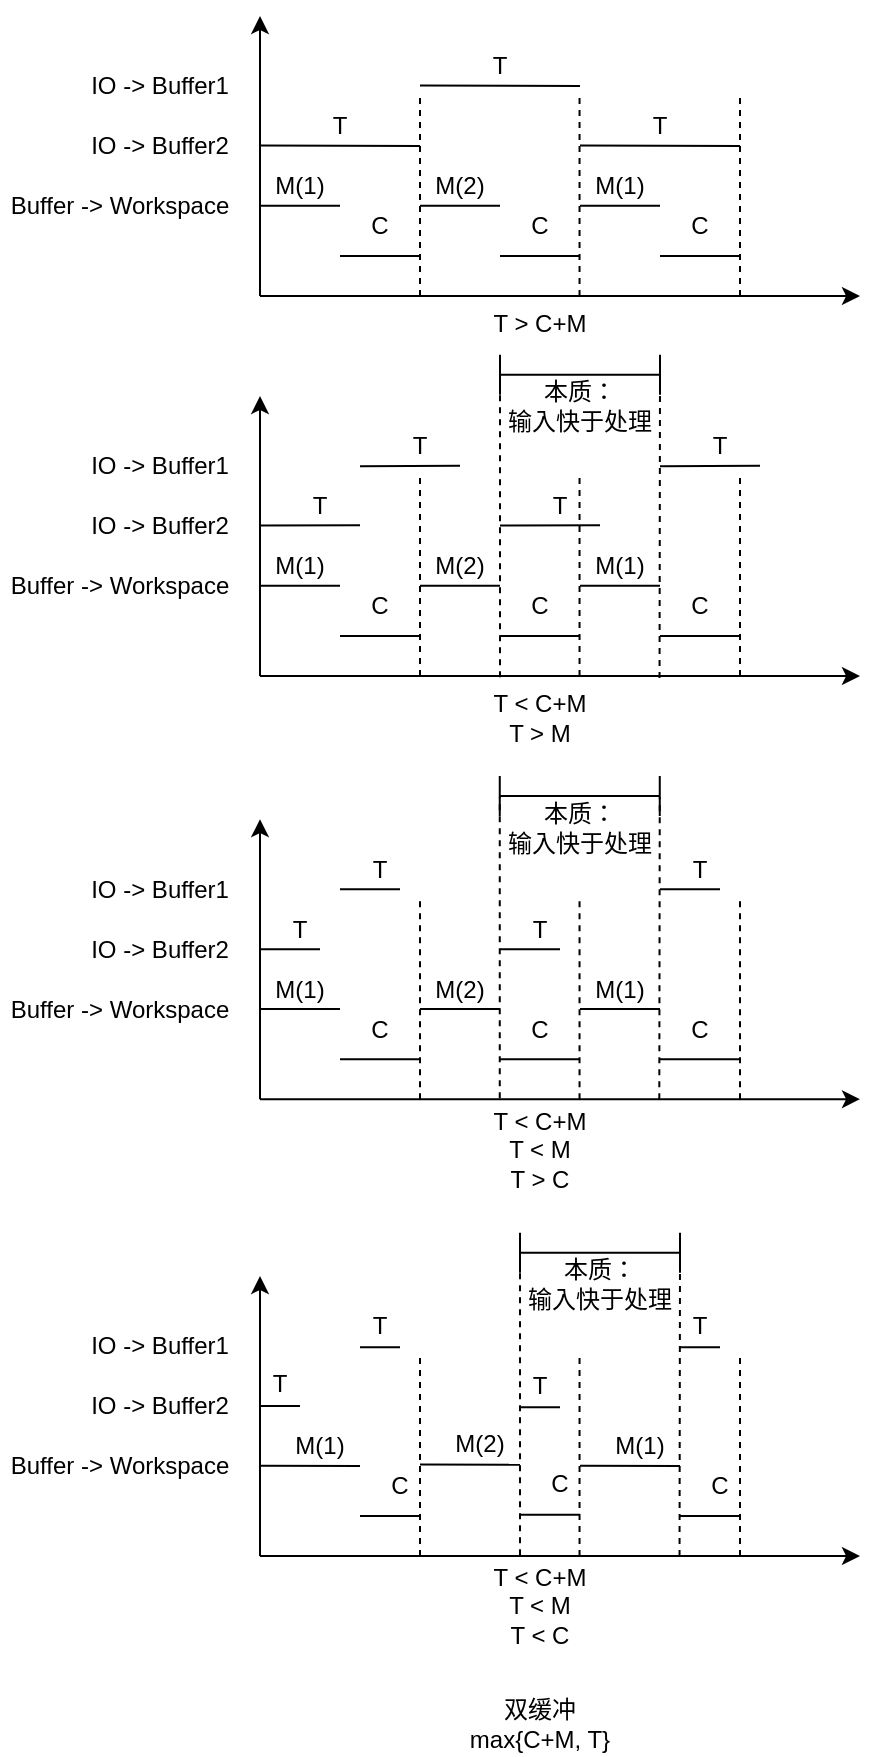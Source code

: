 <mxfile version="20.3.0" type="device"><diagram id="FZiAu3zYtkY4WjrwBZql" name="第 1 页"><mxGraphModel dx="981" dy="624" grid="1" gridSize="10" guides="1" tooltips="1" connect="1" arrows="1" fold="1" page="1" pageScale="1" pageWidth="827" pageHeight="1169" math="0" shadow="0"><root><mxCell id="0"/><mxCell id="1" parent="0"/><mxCell id="5mowgLC-6684kBjNGwz6-2" value="" style="endArrow=classic;html=1;rounded=0;" edge="1" parent="1"><mxGeometry width="50" height="50" relative="1" as="geometry"><mxPoint x="240" y="440" as="sourcePoint"/><mxPoint x="540" y="440" as="targetPoint"/></mxGeometry></mxCell><mxCell id="5mowgLC-6684kBjNGwz6-3" value="" style="endArrow=classic;html=1;rounded=0;" edge="1" parent="1"><mxGeometry width="50" height="50" relative="1" as="geometry"><mxPoint x="240" y="440" as="sourcePoint"/><mxPoint x="240" y="300" as="targetPoint"/></mxGeometry></mxCell><mxCell id="5mowgLC-6684kBjNGwz6-20" value="" style="endArrow=none;dashed=1;html=1;rounded=0;" edge="1" parent="1"><mxGeometry width="50" height="50" relative="1" as="geometry"><mxPoint x="320" y="440" as="sourcePoint"/><mxPoint x="320" y="340" as="targetPoint"/></mxGeometry></mxCell><mxCell id="5mowgLC-6684kBjNGwz6-21" value="" style="endArrow=none;dashed=1;html=1;rounded=0;" edge="1" parent="1"><mxGeometry width="50" height="50" relative="1" as="geometry"><mxPoint x="399.77" y="440" as="sourcePoint"/><mxPoint x="399.77" y="340" as="targetPoint"/></mxGeometry></mxCell><mxCell id="5mowgLC-6684kBjNGwz6-49" value="双缓冲&lt;br&gt;max{C+M, T}" style="text;html=1;strokeColor=none;fillColor=none;align=center;verticalAlign=middle;whiteSpace=wrap;rounded=0;" vertex="1" parent="1"><mxGeometry x="325" y="1139.43" width="110" height="30" as="geometry"/></mxCell><mxCell id="5mowgLC-6684kBjNGwz6-56" value="IO -&amp;gt; Buffer1" style="text;html=1;strokeColor=none;fillColor=none;align=center;verticalAlign=middle;whiteSpace=wrap;rounded=0;" vertex="1" parent="1"><mxGeometry x="150" y="320" width="80" height="30" as="geometry"/></mxCell><mxCell id="5mowgLC-6684kBjNGwz6-57" value="IO -&amp;gt; Buffer2" style="text;html=1;strokeColor=none;fillColor=none;align=center;verticalAlign=middle;whiteSpace=wrap;rounded=0;" vertex="1" parent="1"><mxGeometry x="150" y="350" width="80" height="30" as="geometry"/></mxCell><mxCell id="5mowgLC-6684kBjNGwz6-58" value="Buffer -&amp;gt; Workspace" style="text;html=1;strokeColor=none;fillColor=none;align=center;verticalAlign=middle;whiteSpace=wrap;rounded=0;" vertex="1" parent="1"><mxGeometry x="110" y="380" width="120" height="30" as="geometry"/></mxCell><mxCell id="5mowgLC-6684kBjNGwz6-59" value="" style="endArrow=none;html=1;rounded=0;" edge="1" parent="1"><mxGeometry width="50" height="50" relative="1" as="geometry"><mxPoint x="240" y="364.8" as="sourcePoint"/><mxPoint x="320" y="365" as="targetPoint"/></mxGeometry></mxCell><mxCell id="5mowgLC-6684kBjNGwz6-60" value="" style="endArrow=none;html=1;rounded=0;" edge="1" parent="1"><mxGeometry width="50" height="50" relative="1" as="geometry"><mxPoint x="240" y="394.88" as="sourcePoint"/><mxPoint x="280" y="394.88" as="targetPoint"/></mxGeometry></mxCell><mxCell id="5mowgLC-6684kBjNGwz6-61" value="" style="endArrow=none;html=1;rounded=0;" edge="1" parent="1"><mxGeometry width="50" height="50" relative="1" as="geometry"><mxPoint x="280" y="420.0" as="sourcePoint"/><mxPoint x="320" y="420.0" as="targetPoint"/></mxGeometry></mxCell><mxCell id="5mowgLC-6684kBjNGwz6-63" value="T" style="text;html=1;strokeColor=none;fillColor=none;align=center;verticalAlign=middle;whiteSpace=wrap;rounded=0;" vertex="1" parent="1"><mxGeometry x="270" y="340" width="20" height="30" as="geometry"/></mxCell><mxCell id="5mowgLC-6684kBjNGwz6-64" value="M(1)" style="text;html=1;strokeColor=none;fillColor=none;align=center;verticalAlign=middle;whiteSpace=wrap;rounded=0;" vertex="1" parent="1"><mxGeometry x="250" y="370" width="20" height="30" as="geometry"/></mxCell><mxCell id="5mowgLC-6684kBjNGwz6-65" value="C" style="text;html=1;strokeColor=none;fillColor=none;align=center;verticalAlign=middle;whiteSpace=wrap;rounded=0;" vertex="1" parent="1"><mxGeometry x="290" y="390" width="20" height="30" as="geometry"/></mxCell><mxCell id="5mowgLC-6684kBjNGwz6-66" value="" style="endArrow=none;html=1;rounded=0;" edge="1" parent="1"><mxGeometry width="50" height="50" relative="1" as="geometry"><mxPoint x="320" y="334.8" as="sourcePoint"/><mxPoint x="400" y="335" as="targetPoint"/></mxGeometry></mxCell><mxCell id="5mowgLC-6684kBjNGwz6-67" value="" style="endArrow=none;html=1;rounded=0;" edge="1" parent="1"><mxGeometry width="50" height="50" relative="1" as="geometry"><mxPoint x="320" y="394.88" as="sourcePoint"/><mxPoint x="360" y="394.88" as="targetPoint"/></mxGeometry></mxCell><mxCell id="5mowgLC-6684kBjNGwz6-68" value="" style="endArrow=none;html=1;rounded=0;" edge="1" parent="1"><mxGeometry width="50" height="50" relative="1" as="geometry"><mxPoint x="360" y="420" as="sourcePoint"/><mxPoint x="400" y="420" as="targetPoint"/></mxGeometry></mxCell><mxCell id="5mowgLC-6684kBjNGwz6-69" value="T" style="text;html=1;strokeColor=none;fillColor=none;align=center;verticalAlign=middle;whiteSpace=wrap;rounded=0;" vertex="1" parent="1"><mxGeometry x="350" y="310" width="20" height="30" as="geometry"/></mxCell><mxCell id="5mowgLC-6684kBjNGwz6-70" value="M(2)" style="text;html=1;strokeColor=none;fillColor=none;align=center;verticalAlign=middle;whiteSpace=wrap;rounded=0;" vertex="1" parent="1"><mxGeometry x="330" y="370" width="20" height="30" as="geometry"/></mxCell><mxCell id="5mowgLC-6684kBjNGwz6-71" value="C" style="text;html=1;strokeColor=none;fillColor=none;align=center;verticalAlign=middle;whiteSpace=wrap;rounded=0;" vertex="1" parent="1"><mxGeometry x="370" y="390" width="20" height="30" as="geometry"/></mxCell><mxCell id="5mowgLC-6684kBjNGwz6-72" value="" style="endArrow=none;dashed=1;html=1;rounded=0;" edge="1" parent="1"><mxGeometry width="50" height="50" relative="1" as="geometry"><mxPoint x="480" y="440" as="sourcePoint"/><mxPoint x="480" y="340" as="targetPoint"/></mxGeometry></mxCell><mxCell id="5mowgLC-6684kBjNGwz6-73" value="" style="endArrow=none;html=1;rounded=0;" edge="1" parent="1"><mxGeometry width="50" height="50" relative="1" as="geometry"><mxPoint x="400" y="364.8" as="sourcePoint"/><mxPoint x="480" y="365" as="targetPoint"/></mxGeometry></mxCell><mxCell id="5mowgLC-6684kBjNGwz6-74" value="" style="endArrow=none;html=1;rounded=0;" edge="1" parent="1"><mxGeometry width="50" height="50" relative="1" as="geometry"><mxPoint x="400" y="394.88" as="sourcePoint"/><mxPoint x="440" y="394.88" as="targetPoint"/></mxGeometry></mxCell><mxCell id="5mowgLC-6684kBjNGwz6-75" value="" style="endArrow=none;html=1;rounded=0;" edge="1" parent="1"><mxGeometry width="50" height="50" relative="1" as="geometry"><mxPoint x="440" y="420" as="sourcePoint"/><mxPoint x="480" y="420" as="targetPoint"/></mxGeometry></mxCell><mxCell id="5mowgLC-6684kBjNGwz6-76" value="T" style="text;html=1;strokeColor=none;fillColor=none;align=center;verticalAlign=middle;whiteSpace=wrap;rounded=0;" vertex="1" parent="1"><mxGeometry x="430" y="340" width="20" height="30" as="geometry"/></mxCell><mxCell id="5mowgLC-6684kBjNGwz6-77" value="M(1)" style="text;html=1;strokeColor=none;fillColor=none;align=center;verticalAlign=middle;whiteSpace=wrap;rounded=0;" vertex="1" parent="1"><mxGeometry x="410" y="370" width="20" height="30" as="geometry"/></mxCell><mxCell id="5mowgLC-6684kBjNGwz6-78" value="C" style="text;html=1;strokeColor=none;fillColor=none;align=center;verticalAlign=middle;whiteSpace=wrap;rounded=0;" vertex="1" parent="1"><mxGeometry x="450" y="390" width="20" height="30" as="geometry"/></mxCell><mxCell id="5mowgLC-6684kBjNGwz6-79" value="" style="endArrow=classic;html=1;rounded=0;" edge="1" parent="1"><mxGeometry width="50" height="50" relative="1" as="geometry"><mxPoint x="240" y="630.0" as="sourcePoint"/><mxPoint x="540" y="630.0" as="targetPoint"/></mxGeometry></mxCell><mxCell id="5mowgLC-6684kBjNGwz6-80" value="" style="endArrow=classic;html=1;rounded=0;" edge="1" parent="1"><mxGeometry width="50" height="50" relative="1" as="geometry"><mxPoint x="240" y="630.0" as="sourcePoint"/><mxPoint x="240" y="490" as="targetPoint"/></mxGeometry></mxCell><mxCell id="5mowgLC-6684kBjNGwz6-81" value="" style="endArrow=none;dashed=1;html=1;rounded=0;" edge="1" parent="1"><mxGeometry width="50" height="50" relative="1" as="geometry"><mxPoint x="320" y="630.0" as="sourcePoint"/><mxPoint x="320" y="530" as="targetPoint"/></mxGeometry></mxCell><mxCell id="5mowgLC-6684kBjNGwz6-82" value="" style="endArrow=none;dashed=1;html=1;rounded=0;" edge="1" parent="1"><mxGeometry width="50" height="50" relative="1" as="geometry"><mxPoint x="399.77" y="630.0" as="sourcePoint"/><mxPoint x="399.77" y="530" as="targetPoint"/></mxGeometry></mxCell><mxCell id="5mowgLC-6684kBjNGwz6-83" value="IO -&amp;gt; Buffer1" style="text;html=1;strokeColor=none;fillColor=none;align=center;verticalAlign=middle;whiteSpace=wrap;rounded=0;" vertex="1" parent="1"><mxGeometry x="150" y="510" width="80" height="30" as="geometry"/></mxCell><mxCell id="5mowgLC-6684kBjNGwz6-84" value="IO -&amp;gt; Buffer2" style="text;html=1;strokeColor=none;fillColor=none;align=center;verticalAlign=middle;whiteSpace=wrap;rounded=0;" vertex="1" parent="1"><mxGeometry x="150" y="540" width="80" height="30" as="geometry"/></mxCell><mxCell id="5mowgLC-6684kBjNGwz6-85" value="Buffer -&amp;gt; Workspace" style="text;html=1;strokeColor=none;fillColor=none;align=center;verticalAlign=middle;whiteSpace=wrap;rounded=0;" vertex="1" parent="1"><mxGeometry x="110" y="570.0" width="120" height="30" as="geometry"/></mxCell><mxCell id="5mowgLC-6684kBjNGwz6-86" value="" style="endArrow=none;html=1;rounded=0;" edge="1" parent="1"><mxGeometry width="50" height="50" relative="1" as="geometry"><mxPoint x="240" y="554.8" as="sourcePoint"/><mxPoint x="290" y="554.57" as="targetPoint"/></mxGeometry></mxCell><mxCell id="5mowgLC-6684kBjNGwz6-87" value="" style="endArrow=none;html=1;rounded=0;" edge="1" parent="1"><mxGeometry width="50" height="50" relative="1" as="geometry"><mxPoint x="240" y="584.88" as="sourcePoint"/><mxPoint x="280" y="584.88" as="targetPoint"/></mxGeometry></mxCell><mxCell id="5mowgLC-6684kBjNGwz6-88" value="" style="endArrow=none;html=1;rounded=0;" edge="1" parent="1"><mxGeometry width="50" height="50" relative="1" as="geometry"><mxPoint x="280" y="610.0" as="sourcePoint"/><mxPoint x="320" y="610.0" as="targetPoint"/></mxGeometry></mxCell><mxCell id="5mowgLC-6684kBjNGwz6-89" value="T" style="text;html=1;strokeColor=none;fillColor=none;align=center;verticalAlign=middle;whiteSpace=wrap;rounded=0;" vertex="1" parent="1"><mxGeometry x="260" y="530" width="20" height="30" as="geometry"/></mxCell><mxCell id="5mowgLC-6684kBjNGwz6-90" value="M(1)" style="text;html=1;strokeColor=none;fillColor=none;align=center;verticalAlign=middle;whiteSpace=wrap;rounded=0;" vertex="1" parent="1"><mxGeometry x="250" y="560.0" width="20" height="30" as="geometry"/></mxCell><mxCell id="5mowgLC-6684kBjNGwz6-91" value="C" style="text;html=1;strokeColor=none;fillColor=none;align=center;verticalAlign=middle;whiteSpace=wrap;rounded=0;" vertex="1" parent="1"><mxGeometry x="290" y="580.0" width="20" height="30" as="geometry"/></mxCell><mxCell id="5mowgLC-6684kBjNGwz6-93" value="" style="endArrow=none;html=1;rounded=0;" edge="1" parent="1"><mxGeometry width="50" height="50" relative="1" as="geometry"><mxPoint x="320" y="584.88" as="sourcePoint"/><mxPoint x="360" y="584.88" as="targetPoint"/></mxGeometry></mxCell><mxCell id="5mowgLC-6684kBjNGwz6-94" value="" style="endArrow=none;html=1;rounded=0;" edge="1" parent="1"><mxGeometry width="50" height="50" relative="1" as="geometry"><mxPoint x="360" y="610.0" as="sourcePoint"/><mxPoint x="400" y="610.0" as="targetPoint"/></mxGeometry></mxCell><mxCell id="5mowgLC-6684kBjNGwz6-95" value="T" style="text;html=1;strokeColor=none;fillColor=none;align=center;verticalAlign=middle;whiteSpace=wrap;rounded=0;" vertex="1" parent="1"><mxGeometry x="310" y="500" width="20" height="30" as="geometry"/></mxCell><mxCell id="5mowgLC-6684kBjNGwz6-96" value="M(2)" style="text;html=1;strokeColor=none;fillColor=none;align=center;verticalAlign=middle;whiteSpace=wrap;rounded=0;" vertex="1" parent="1"><mxGeometry x="330" y="560.0" width="20" height="30" as="geometry"/></mxCell><mxCell id="5mowgLC-6684kBjNGwz6-97" value="C" style="text;html=1;strokeColor=none;fillColor=none;align=center;verticalAlign=middle;whiteSpace=wrap;rounded=0;" vertex="1" parent="1"><mxGeometry x="370" y="580.0" width="20" height="30" as="geometry"/></mxCell><mxCell id="5mowgLC-6684kBjNGwz6-98" value="" style="endArrow=none;dashed=1;html=1;rounded=0;" edge="1" parent="1"><mxGeometry width="50" height="50" relative="1" as="geometry"><mxPoint x="480" y="630.0" as="sourcePoint"/><mxPoint x="480" y="530" as="targetPoint"/></mxGeometry></mxCell><mxCell id="5mowgLC-6684kBjNGwz6-100" value="" style="endArrow=none;html=1;rounded=0;" edge="1" parent="1"><mxGeometry width="50" height="50" relative="1" as="geometry"><mxPoint x="400" y="584.88" as="sourcePoint"/><mxPoint x="440" y="584.88" as="targetPoint"/></mxGeometry></mxCell><mxCell id="5mowgLC-6684kBjNGwz6-101" value="" style="endArrow=none;html=1;rounded=0;" edge="1" parent="1"><mxGeometry width="50" height="50" relative="1" as="geometry"><mxPoint x="440" y="610.0" as="sourcePoint"/><mxPoint x="480" y="610.0" as="targetPoint"/></mxGeometry></mxCell><mxCell id="5mowgLC-6684kBjNGwz6-103" value="M(1)" style="text;html=1;strokeColor=none;fillColor=none;align=center;verticalAlign=middle;whiteSpace=wrap;rounded=0;" vertex="1" parent="1"><mxGeometry x="410" y="560.0" width="20" height="30" as="geometry"/></mxCell><mxCell id="5mowgLC-6684kBjNGwz6-104" value="C" style="text;html=1;strokeColor=none;fillColor=none;align=center;verticalAlign=middle;whiteSpace=wrap;rounded=0;" vertex="1" parent="1"><mxGeometry x="450" y="580.0" width="20" height="30" as="geometry"/></mxCell><mxCell id="5mowgLC-6684kBjNGwz6-105" value="" style="endArrow=none;html=1;rounded=0;" edge="1" parent="1"><mxGeometry width="50" height="50" relative="1" as="geometry"><mxPoint x="290" y="525.11" as="sourcePoint"/><mxPoint x="340" y="524.88" as="targetPoint"/></mxGeometry></mxCell><mxCell id="5mowgLC-6684kBjNGwz6-106" value="" style="endArrow=none;html=1;rounded=0;" edge="1" parent="1"><mxGeometry width="50" height="50" relative="1" as="geometry"><mxPoint x="360" y="554.8" as="sourcePoint"/><mxPoint x="410" y="554.57" as="targetPoint"/></mxGeometry></mxCell><mxCell id="5mowgLC-6684kBjNGwz6-107" value="T" style="text;html=1;strokeColor=none;fillColor=none;align=center;verticalAlign=middle;whiteSpace=wrap;rounded=0;" vertex="1" parent="1"><mxGeometry x="380" y="530" width="20" height="30" as="geometry"/></mxCell><mxCell id="5mowgLC-6684kBjNGwz6-108" value="T" style="text;html=1;strokeColor=none;fillColor=none;align=center;verticalAlign=middle;whiteSpace=wrap;rounded=0;" vertex="1" parent="1"><mxGeometry x="460" y="500" width="20" height="30" as="geometry"/></mxCell><mxCell id="5mowgLC-6684kBjNGwz6-109" value="" style="endArrow=none;html=1;rounded=0;" edge="1" parent="1"><mxGeometry width="50" height="50" relative="1" as="geometry"><mxPoint x="440" y="525.11" as="sourcePoint"/><mxPoint x="490" y="524.88" as="targetPoint"/></mxGeometry></mxCell><mxCell id="5mowgLC-6684kBjNGwz6-110" value="" style="endArrow=classic;html=1;rounded=0;" edge="1" parent="1"><mxGeometry width="50" height="50" relative="1" as="geometry"><mxPoint x="240" y="841.57" as="sourcePoint"/><mxPoint x="540" y="841.57" as="targetPoint"/></mxGeometry></mxCell><mxCell id="5mowgLC-6684kBjNGwz6-111" value="" style="endArrow=classic;html=1;rounded=0;" edge="1" parent="1"><mxGeometry width="50" height="50" relative="1" as="geometry"><mxPoint x="240" y="841.57" as="sourcePoint"/><mxPoint x="240" y="701.57" as="targetPoint"/></mxGeometry></mxCell><mxCell id="5mowgLC-6684kBjNGwz6-112" value="" style="endArrow=none;dashed=1;html=1;rounded=0;" edge="1" parent="1"><mxGeometry width="50" height="50" relative="1" as="geometry"><mxPoint x="320" y="841.57" as="sourcePoint"/><mxPoint x="320" y="741.57" as="targetPoint"/></mxGeometry></mxCell><mxCell id="5mowgLC-6684kBjNGwz6-113" value="" style="endArrow=none;dashed=1;html=1;rounded=0;" edge="1" parent="1"><mxGeometry width="50" height="50" relative="1" as="geometry"><mxPoint x="399.77" y="841.57" as="sourcePoint"/><mxPoint x="399.77" y="741.57" as="targetPoint"/></mxGeometry></mxCell><mxCell id="5mowgLC-6684kBjNGwz6-114" value="IO -&amp;gt; Buffer1" style="text;html=1;strokeColor=none;fillColor=none;align=center;verticalAlign=middle;whiteSpace=wrap;rounded=0;" vertex="1" parent="1"><mxGeometry x="150" y="721.57" width="80" height="30" as="geometry"/></mxCell><mxCell id="5mowgLC-6684kBjNGwz6-115" value="IO -&amp;gt; Buffer2" style="text;html=1;strokeColor=none;fillColor=none;align=center;verticalAlign=middle;whiteSpace=wrap;rounded=0;" vertex="1" parent="1"><mxGeometry x="150" y="751.57" width="80" height="30" as="geometry"/></mxCell><mxCell id="5mowgLC-6684kBjNGwz6-116" value="Buffer -&amp;gt; Workspace" style="text;html=1;strokeColor=none;fillColor=none;align=center;verticalAlign=middle;whiteSpace=wrap;rounded=0;" vertex="1" parent="1"><mxGeometry x="110" y="781.57" width="120" height="30" as="geometry"/></mxCell><mxCell id="5mowgLC-6684kBjNGwz6-117" value="" style="endArrow=none;html=1;rounded=0;" edge="1" parent="1"><mxGeometry width="50" height="50" relative="1" as="geometry"><mxPoint x="240" y="766.57" as="sourcePoint"/><mxPoint x="270" y="766.57" as="targetPoint"/></mxGeometry></mxCell><mxCell id="5mowgLC-6684kBjNGwz6-118" value="" style="endArrow=none;html=1;rounded=0;" edge="1" parent="1"><mxGeometry width="50" height="50" relative="1" as="geometry"><mxPoint x="240" y="796.45" as="sourcePoint"/><mxPoint x="280" y="796.45" as="targetPoint"/></mxGeometry></mxCell><mxCell id="5mowgLC-6684kBjNGwz6-119" value="" style="endArrow=none;html=1;rounded=0;" edge="1" parent="1"><mxGeometry width="50" height="50" relative="1" as="geometry"><mxPoint x="280" y="821.57" as="sourcePoint"/><mxPoint x="320" y="821.57" as="targetPoint"/></mxGeometry></mxCell><mxCell id="5mowgLC-6684kBjNGwz6-120" value="T" style="text;html=1;strokeColor=none;fillColor=none;align=center;verticalAlign=middle;whiteSpace=wrap;rounded=0;" vertex="1" parent="1"><mxGeometry x="250" y="741.57" width="20" height="30" as="geometry"/></mxCell><mxCell id="5mowgLC-6684kBjNGwz6-121" value="M(1)" style="text;html=1;strokeColor=none;fillColor=none;align=center;verticalAlign=middle;whiteSpace=wrap;rounded=0;" vertex="1" parent="1"><mxGeometry x="250" y="771.57" width="20" height="30" as="geometry"/></mxCell><mxCell id="5mowgLC-6684kBjNGwz6-122" value="C" style="text;html=1;strokeColor=none;fillColor=none;align=center;verticalAlign=middle;whiteSpace=wrap;rounded=0;" vertex="1" parent="1"><mxGeometry x="290" y="791.57" width="20" height="30" as="geometry"/></mxCell><mxCell id="5mowgLC-6684kBjNGwz6-123" value="" style="endArrow=none;html=1;rounded=0;" edge="1" parent="1"><mxGeometry width="50" height="50" relative="1" as="geometry"><mxPoint x="320" y="796.45" as="sourcePoint"/><mxPoint x="360" y="796.45" as="targetPoint"/></mxGeometry></mxCell><mxCell id="5mowgLC-6684kBjNGwz6-124" value="" style="endArrow=none;html=1;rounded=0;" edge="1" parent="1"><mxGeometry width="50" height="50" relative="1" as="geometry"><mxPoint x="360" y="821.57" as="sourcePoint"/><mxPoint x="400" y="821.57" as="targetPoint"/></mxGeometry></mxCell><mxCell id="5mowgLC-6684kBjNGwz6-126" value="M(2)" style="text;html=1;strokeColor=none;fillColor=none;align=center;verticalAlign=middle;whiteSpace=wrap;rounded=0;" vertex="1" parent="1"><mxGeometry x="330" y="771.57" width="20" height="30" as="geometry"/></mxCell><mxCell id="5mowgLC-6684kBjNGwz6-127" value="C" style="text;html=1;strokeColor=none;fillColor=none;align=center;verticalAlign=middle;whiteSpace=wrap;rounded=0;" vertex="1" parent="1"><mxGeometry x="370" y="791.57" width="20" height="30" as="geometry"/></mxCell><mxCell id="5mowgLC-6684kBjNGwz6-128" value="" style="endArrow=none;dashed=1;html=1;rounded=0;" edge="1" parent="1"><mxGeometry width="50" height="50" relative="1" as="geometry"><mxPoint x="480" y="841.57" as="sourcePoint"/><mxPoint x="480" y="741.57" as="targetPoint"/></mxGeometry></mxCell><mxCell id="5mowgLC-6684kBjNGwz6-129" value="" style="endArrow=none;html=1;rounded=0;" edge="1" parent="1"><mxGeometry width="50" height="50" relative="1" as="geometry"><mxPoint x="400" y="796.45" as="sourcePoint"/><mxPoint x="440" y="796.45" as="targetPoint"/></mxGeometry></mxCell><mxCell id="5mowgLC-6684kBjNGwz6-130" value="" style="endArrow=none;html=1;rounded=0;" edge="1" parent="1"><mxGeometry width="50" height="50" relative="1" as="geometry"><mxPoint x="440" y="821.57" as="sourcePoint"/><mxPoint x="480" y="821.57" as="targetPoint"/></mxGeometry></mxCell><mxCell id="5mowgLC-6684kBjNGwz6-131" value="M(1)" style="text;html=1;strokeColor=none;fillColor=none;align=center;verticalAlign=middle;whiteSpace=wrap;rounded=0;" vertex="1" parent="1"><mxGeometry x="410" y="771.57" width="20" height="30" as="geometry"/></mxCell><mxCell id="5mowgLC-6684kBjNGwz6-132" value="C" style="text;html=1;strokeColor=none;fillColor=none;align=center;verticalAlign=middle;whiteSpace=wrap;rounded=0;" vertex="1" parent="1"><mxGeometry x="450" y="791.57" width="20" height="30" as="geometry"/></mxCell><mxCell id="5mowgLC-6684kBjNGwz6-138" value="" style="endArrow=none;html=1;rounded=0;" edge="1" parent="1"><mxGeometry width="50" height="50" relative="1" as="geometry"><mxPoint x="280" y="736.57" as="sourcePoint"/><mxPoint x="310" y="736.57" as="targetPoint"/></mxGeometry></mxCell><mxCell id="5mowgLC-6684kBjNGwz6-139" value="T" style="text;html=1;strokeColor=none;fillColor=none;align=center;verticalAlign=middle;whiteSpace=wrap;rounded=0;" vertex="1" parent="1"><mxGeometry x="290" y="711.57" width="20" height="30" as="geometry"/></mxCell><mxCell id="5mowgLC-6684kBjNGwz6-142" value="" style="endArrow=none;html=1;rounded=0;" edge="1" parent="1"><mxGeometry width="50" height="50" relative="1" as="geometry"><mxPoint x="360" y="766.57" as="sourcePoint"/><mxPoint x="390" y="766.57" as="targetPoint"/></mxGeometry></mxCell><mxCell id="5mowgLC-6684kBjNGwz6-143" value="T" style="text;html=1;strokeColor=none;fillColor=none;align=center;verticalAlign=middle;whiteSpace=wrap;rounded=0;" vertex="1" parent="1"><mxGeometry x="370" y="741.57" width="20" height="30" as="geometry"/></mxCell><mxCell id="5mowgLC-6684kBjNGwz6-144" value="" style="endArrow=none;html=1;rounded=0;" edge="1" parent="1"><mxGeometry width="50" height="50" relative="1" as="geometry"><mxPoint x="440" y="736.57" as="sourcePoint"/><mxPoint x="470" y="736.57" as="targetPoint"/></mxGeometry></mxCell><mxCell id="5mowgLC-6684kBjNGwz6-145" value="T" style="text;html=1;strokeColor=none;fillColor=none;align=center;verticalAlign=middle;whiteSpace=wrap;rounded=0;" vertex="1" parent="1"><mxGeometry x="450" y="711.57" width="20" height="30" as="geometry"/></mxCell><mxCell id="5mowgLC-6684kBjNGwz6-146" value="T &amp;gt; C+M" style="text;html=1;strokeColor=none;fillColor=none;align=center;verticalAlign=middle;whiteSpace=wrap;rounded=0;" vertex="1" parent="1"><mxGeometry x="350" y="439.43" width="60" height="30" as="geometry"/></mxCell><mxCell id="5mowgLC-6684kBjNGwz6-147" value="T &amp;lt; C+M&lt;br&gt;T &amp;gt; M" style="text;html=1;strokeColor=none;fillColor=none;align=center;verticalAlign=middle;whiteSpace=wrap;rounded=0;" vertex="1" parent="1"><mxGeometry x="350" y="630.57" width="60" height="40" as="geometry"/></mxCell><mxCell id="5mowgLC-6684kBjNGwz6-148" value="T &amp;lt; C+M&lt;br&gt;T &amp;lt; M&lt;br&gt;T &amp;gt; C" style="text;html=1;strokeColor=none;fillColor=none;align=center;verticalAlign=middle;whiteSpace=wrap;rounded=0;" vertex="1" parent="1"><mxGeometry x="350" y="841.57" width="60" height="50" as="geometry"/></mxCell><mxCell id="5mowgLC-6684kBjNGwz6-149" value="" style="endArrow=classic;html=1;rounded=0;" edge="1" parent="1"><mxGeometry width="50" height="50" relative="1" as="geometry"><mxPoint x="240" y="1070.0" as="sourcePoint"/><mxPoint x="540" y="1070.0" as="targetPoint"/></mxGeometry></mxCell><mxCell id="5mowgLC-6684kBjNGwz6-150" value="" style="endArrow=classic;html=1;rounded=0;" edge="1" parent="1"><mxGeometry width="50" height="50" relative="1" as="geometry"><mxPoint x="240" y="1070.0" as="sourcePoint"/><mxPoint x="240" y="930" as="targetPoint"/></mxGeometry></mxCell><mxCell id="5mowgLC-6684kBjNGwz6-151" value="" style="endArrow=none;dashed=1;html=1;rounded=0;" edge="1" parent="1"><mxGeometry width="50" height="50" relative="1" as="geometry"><mxPoint x="320" y="1070.0" as="sourcePoint"/><mxPoint x="320" y="970" as="targetPoint"/></mxGeometry></mxCell><mxCell id="5mowgLC-6684kBjNGwz6-152" value="" style="endArrow=none;dashed=1;html=1;rounded=0;" edge="1" parent="1"><mxGeometry width="50" height="50" relative="1" as="geometry"><mxPoint x="399.77" y="1070.0" as="sourcePoint"/><mxPoint x="399.77" y="970" as="targetPoint"/></mxGeometry></mxCell><mxCell id="5mowgLC-6684kBjNGwz6-153" value="IO -&amp;gt; Buffer1" style="text;html=1;strokeColor=none;fillColor=none;align=center;verticalAlign=middle;whiteSpace=wrap;rounded=0;" vertex="1" parent="1"><mxGeometry x="150" y="950" width="80" height="30" as="geometry"/></mxCell><mxCell id="5mowgLC-6684kBjNGwz6-154" value="IO -&amp;gt; Buffer2" style="text;html=1;strokeColor=none;fillColor=none;align=center;verticalAlign=middle;whiteSpace=wrap;rounded=0;" vertex="1" parent="1"><mxGeometry x="150" y="980" width="80" height="30" as="geometry"/></mxCell><mxCell id="5mowgLC-6684kBjNGwz6-155" value="Buffer -&amp;gt; Workspace" style="text;html=1;strokeColor=none;fillColor=none;align=center;verticalAlign=middle;whiteSpace=wrap;rounded=0;" vertex="1" parent="1"><mxGeometry x="110" y="1010" width="120" height="30" as="geometry"/></mxCell><mxCell id="5mowgLC-6684kBjNGwz6-156" value="" style="endArrow=none;html=1;rounded=0;" edge="1" parent="1"><mxGeometry width="50" height="50" relative="1" as="geometry"><mxPoint x="240" y="995" as="sourcePoint"/><mxPoint x="260" y="995" as="targetPoint"/></mxGeometry></mxCell><mxCell id="5mowgLC-6684kBjNGwz6-157" value="" style="endArrow=none;html=1;rounded=0;" edge="1" parent="1"><mxGeometry width="50" height="50" relative="1" as="geometry"><mxPoint x="240" y="1024.88" as="sourcePoint"/><mxPoint x="290" y="1025" as="targetPoint"/></mxGeometry></mxCell><mxCell id="5mowgLC-6684kBjNGwz6-158" value="" style="endArrow=none;html=1;rounded=0;" edge="1" parent="1"><mxGeometry width="50" height="50" relative="1" as="geometry"><mxPoint x="290" y="1050" as="sourcePoint"/><mxPoint x="320" y="1050" as="targetPoint"/></mxGeometry></mxCell><mxCell id="5mowgLC-6684kBjNGwz6-159" value="T" style="text;html=1;strokeColor=none;fillColor=none;align=center;verticalAlign=middle;whiteSpace=wrap;rounded=0;" vertex="1" parent="1"><mxGeometry x="240" y="969.34" width="20" height="30" as="geometry"/></mxCell><mxCell id="5mowgLC-6684kBjNGwz6-160" value="M(1)" style="text;html=1;strokeColor=none;fillColor=none;align=center;verticalAlign=middle;whiteSpace=wrap;rounded=0;" vertex="1" parent="1"><mxGeometry x="260" y="1000" width="20" height="30" as="geometry"/></mxCell><mxCell id="5mowgLC-6684kBjNGwz6-161" value="C" style="text;html=1;strokeColor=none;fillColor=none;align=center;verticalAlign=middle;whiteSpace=wrap;rounded=0;" vertex="1" parent="1"><mxGeometry x="300" y="1019.67" width="20" height="30" as="geometry"/></mxCell><mxCell id="5mowgLC-6684kBjNGwz6-166" value="" style="endArrow=none;dashed=1;html=1;rounded=0;" edge="1" parent="1"><mxGeometry width="50" height="50" relative="1" as="geometry"><mxPoint x="480" y="1070.0" as="sourcePoint"/><mxPoint x="480" y="970" as="targetPoint"/></mxGeometry></mxCell><mxCell id="5mowgLC-6684kBjNGwz6-177" value="T &amp;lt; C+M&lt;br&gt;T &amp;lt; M&lt;br&gt;T &amp;lt; C" style="text;html=1;strokeColor=none;fillColor=none;align=center;verticalAlign=middle;whiteSpace=wrap;rounded=0;" vertex="1" parent="1"><mxGeometry x="350" y="1070.0" width="60" height="50" as="geometry"/></mxCell><mxCell id="5mowgLC-6684kBjNGwz6-186" value="" style="endArrow=none;html=1;rounded=0;" edge="1" parent="1"><mxGeometry width="50" height="50" relative="1" as="geometry"><mxPoint x="320" y="1024.22" as="sourcePoint"/><mxPoint x="370" y="1024.34" as="targetPoint"/></mxGeometry></mxCell><mxCell id="5mowgLC-6684kBjNGwz6-187" value="" style="endArrow=none;html=1;rounded=0;" edge="1" parent="1"><mxGeometry width="50" height="50" relative="1" as="geometry"><mxPoint x="370" y="1049.34" as="sourcePoint"/><mxPoint x="400" y="1049.34" as="targetPoint"/></mxGeometry></mxCell><mxCell id="5mowgLC-6684kBjNGwz6-188" value="M(2)" style="text;html=1;strokeColor=none;fillColor=none;align=center;verticalAlign=middle;whiteSpace=wrap;rounded=0;" vertex="1" parent="1"><mxGeometry x="340" y="999.34" width="20" height="30" as="geometry"/></mxCell><mxCell id="5mowgLC-6684kBjNGwz6-189" value="C" style="text;html=1;strokeColor=none;fillColor=none;align=center;verticalAlign=middle;whiteSpace=wrap;rounded=0;" vertex="1" parent="1"><mxGeometry x="380" y="1019.01" width="20" height="30" as="geometry"/></mxCell><mxCell id="5mowgLC-6684kBjNGwz6-190" value="" style="endArrow=none;html=1;rounded=0;" edge="1" parent="1"><mxGeometry width="50" height="50" relative="1" as="geometry"><mxPoint x="400" y="1024.88" as="sourcePoint"/><mxPoint x="450" y="1025.0" as="targetPoint"/></mxGeometry></mxCell><mxCell id="5mowgLC-6684kBjNGwz6-191" value="" style="endArrow=none;html=1;rounded=0;" edge="1" parent="1"><mxGeometry width="50" height="50" relative="1" as="geometry"><mxPoint x="450" y="1050.0" as="sourcePoint"/><mxPoint x="480" y="1050.0" as="targetPoint"/></mxGeometry></mxCell><mxCell id="5mowgLC-6684kBjNGwz6-192" value="M(1)" style="text;html=1;strokeColor=none;fillColor=none;align=center;verticalAlign=middle;whiteSpace=wrap;rounded=0;" vertex="1" parent="1"><mxGeometry x="420" y="1000" width="20" height="30" as="geometry"/></mxCell><mxCell id="5mowgLC-6684kBjNGwz6-193" value="C" style="text;html=1;strokeColor=none;fillColor=none;align=center;verticalAlign=middle;whiteSpace=wrap;rounded=0;" vertex="1" parent="1"><mxGeometry x="460" y="1019.67" width="20" height="30" as="geometry"/></mxCell><mxCell id="5mowgLC-6684kBjNGwz6-194" value="" style="endArrow=none;html=1;rounded=0;" edge="1" parent="1"><mxGeometry width="50" height="50" relative="1" as="geometry"><mxPoint x="290" y="965.66" as="sourcePoint"/><mxPoint x="310" y="965.66" as="targetPoint"/></mxGeometry></mxCell><mxCell id="5mowgLC-6684kBjNGwz6-195" value="T" style="text;html=1;strokeColor=none;fillColor=none;align=center;verticalAlign=middle;whiteSpace=wrap;rounded=0;" vertex="1" parent="1"><mxGeometry x="290" y="940" width="20" height="30" as="geometry"/></mxCell><mxCell id="5mowgLC-6684kBjNGwz6-197" value="" style="endArrow=none;html=1;rounded=0;" edge="1" parent="1"><mxGeometry width="50" height="50" relative="1" as="geometry"><mxPoint x="370" y="995.66" as="sourcePoint"/><mxPoint x="390" y="995.66" as="targetPoint"/></mxGeometry></mxCell><mxCell id="5mowgLC-6684kBjNGwz6-198" value="T" style="text;html=1;strokeColor=none;fillColor=none;align=center;verticalAlign=middle;whiteSpace=wrap;rounded=0;" vertex="1" parent="1"><mxGeometry x="370" y="970" width="20" height="30" as="geometry"/></mxCell><mxCell id="5mowgLC-6684kBjNGwz6-199" value="" style="endArrow=none;html=1;rounded=0;" edge="1" parent="1"><mxGeometry width="50" height="50" relative="1" as="geometry"><mxPoint x="450" y="965.66" as="sourcePoint"/><mxPoint x="470" y="965.66" as="targetPoint"/></mxGeometry></mxCell><mxCell id="5mowgLC-6684kBjNGwz6-200" value="T" style="text;html=1;strokeColor=none;fillColor=none;align=center;verticalAlign=middle;whiteSpace=wrap;rounded=0;" vertex="1" parent="1"><mxGeometry x="450" y="940" width="20" height="30" as="geometry"/></mxCell><mxCell id="5mowgLC-6684kBjNGwz6-207" value="" style="endArrow=none;dashed=1;html=1;rounded=0;" edge="1" parent="1"><mxGeometry width="50" height="50" relative="1" as="geometry"><mxPoint x="360" y="630.57" as="sourcePoint"/><mxPoint x="360" y="480" as="targetPoint"/></mxGeometry></mxCell><mxCell id="5mowgLC-6684kBjNGwz6-208" value="" style="endArrow=none;dashed=1;html=1;rounded=0;" edge="1" parent="1"><mxGeometry width="50" height="50" relative="1" as="geometry"><mxPoint x="439.77" y="631" as="sourcePoint"/><mxPoint x="440" y="480" as="targetPoint"/></mxGeometry></mxCell><mxCell id="5mowgLC-6684kBjNGwz6-209" value="" style="shape=crossbar;whiteSpace=wrap;html=1;rounded=1;fillColor=none;" vertex="1" parent="1"><mxGeometry x="360" y="469.43" width="80" height="20" as="geometry"/></mxCell><mxCell id="5mowgLC-6684kBjNGwz6-210" value="本质：&lt;br&gt;输入快于处理" style="text;html=1;strokeColor=none;fillColor=none;align=center;verticalAlign=middle;whiteSpace=wrap;rounded=0;" vertex="1" parent="1"><mxGeometry x="360" y="480" width="80" height="30" as="geometry"/></mxCell><mxCell id="5mowgLC-6684kBjNGwz6-212" value="" style="endArrow=none;dashed=1;html=1;rounded=0;" edge="1" parent="1"><mxGeometry width="50" height="50" relative="1" as="geometry"><mxPoint x="359.88" y="841.14" as="sourcePoint"/><mxPoint x="359.88" y="690.57" as="targetPoint"/></mxGeometry></mxCell><mxCell id="5mowgLC-6684kBjNGwz6-213" value="" style="endArrow=none;dashed=1;html=1;rounded=0;" edge="1" parent="1"><mxGeometry width="50" height="50" relative="1" as="geometry"><mxPoint x="439.65" y="841.57" as="sourcePoint"/><mxPoint x="439.88" y="690.57" as="targetPoint"/></mxGeometry></mxCell><mxCell id="5mowgLC-6684kBjNGwz6-214" value="" style="shape=crossbar;whiteSpace=wrap;html=1;rounded=1;fillColor=none;" vertex="1" parent="1"><mxGeometry x="359.88" y="680" width="80" height="20" as="geometry"/></mxCell><mxCell id="5mowgLC-6684kBjNGwz6-215" value="本质：&lt;br&gt;输入快于处理" style="text;html=1;strokeColor=none;fillColor=none;align=center;verticalAlign=middle;whiteSpace=wrap;rounded=0;" vertex="1" parent="1"><mxGeometry x="359.88" y="690.57" width="80" height="30" as="geometry"/></mxCell><mxCell id="5mowgLC-6684kBjNGwz6-216" value="" style="endArrow=none;dashed=1;html=1;rounded=0;" edge="1" parent="1"><mxGeometry width="50" height="50" relative="1" as="geometry"><mxPoint x="370.0" y="1069.57" as="sourcePoint"/><mxPoint x="370.0" y="919.0" as="targetPoint"/></mxGeometry></mxCell><mxCell id="5mowgLC-6684kBjNGwz6-217" value="" style="endArrow=none;dashed=1;html=1;rounded=0;" edge="1" parent="1"><mxGeometry width="50" height="50" relative="1" as="geometry"><mxPoint x="449.77" y="1070" as="sourcePoint"/><mxPoint x="450.0" y="919.0" as="targetPoint"/></mxGeometry></mxCell><mxCell id="5mowgLC-6684kBjNGwz6-218" value="" style="shape=crossbar;whiteSpace=wrap;html=1;rounded=1;fillColor=none;" vertex="1" parent="1"><mxGeometry x="370" y="908.43" width="80" height="20" as="geometry"/></mxCell><mxCell id="5mowgLC-6684kBjNGwz6-219" value="本质：&lt;br&gt;输入快于处理" style="text;html=1;strokeColor=none;fillColor=none;align=center;verticalAlign=middle;whiteSpace=wrap;rounded=0;" vertex="1" parent="1"><mxGeometry x="370" y="919.0" width="80" height="30" as="geometry"/></mxCell></root></mxGraphModel></diagram></mxfile>